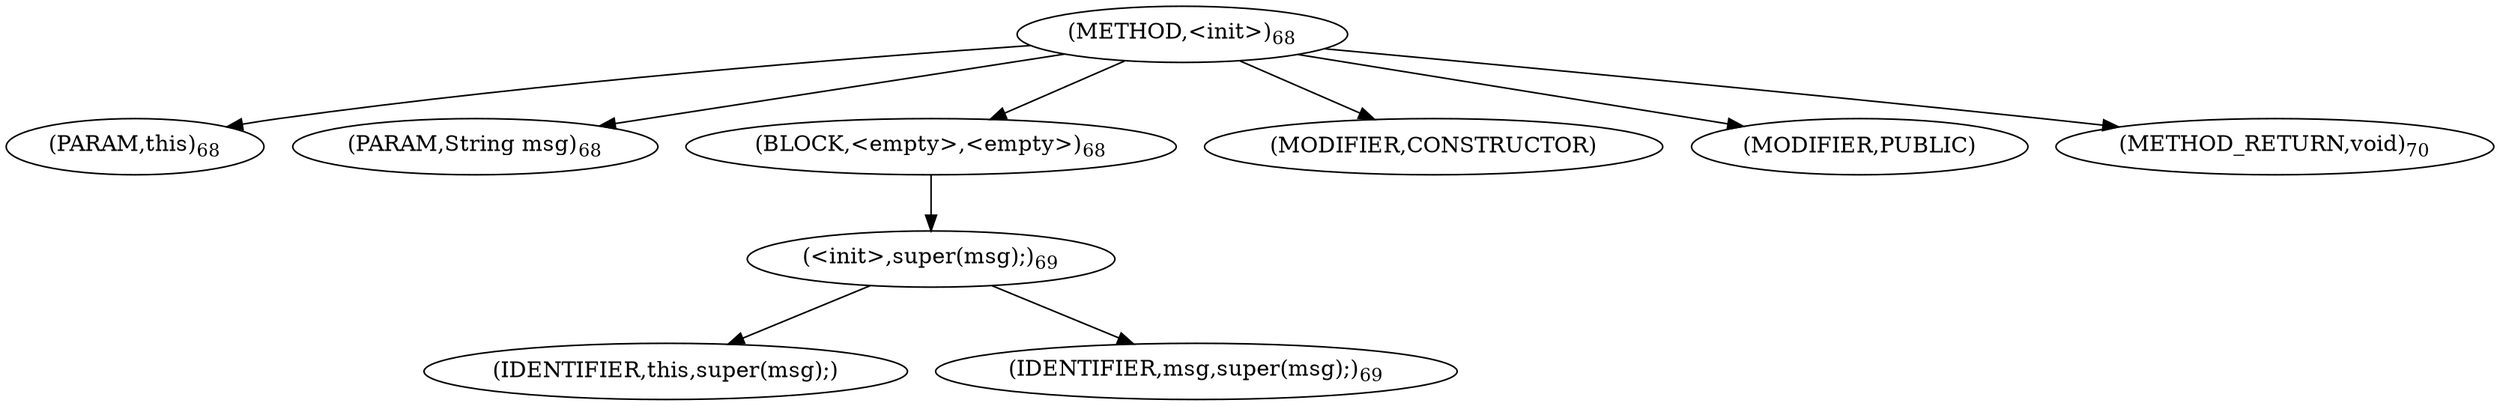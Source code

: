 digraph "&lt;init&gt;" {  
"29" [label = <(METHOD,&lt;init&gt;)<SUB>68</SUB>> ]
"4" [label = <(PARAM,this)<SUB>68</SUB>> ]
"30" [label = <(PARAM,String msg)<SUB>68</SUB>> ]
"31" [label = <(BLOCK,&lt;empty&gt;,&lt;empty&gt;)<SUB>68</SUB>> ]
"32" [label = <(&lt;init&gt;,super(msg);)<SUB>69</SUB>> ]
"3" [label = <(IDENTIFIER,this,super(msg);)> ]
"33" [label = <(IDENTIFIER,msg,super(msg);)<SUB>69</SUB>> ]
"34" [label = <(MODIFIER,CONSTRUCTOR)> ]
"35" [label = <(MODIFIER,PUBLIC)> ]
"36" [label = <(METHOD_RETURN,void)<SUB>70</SUB>> ]
  "29" -> "4" 
  "29" -> "30" 
  "29" -> "31" 
  "29" -> "34" 
  "29" -> "35" 
  "29" -> "36" 
  "31" -> "32" 
  "32" -> "3" 
  "32" -> "33" 
}
